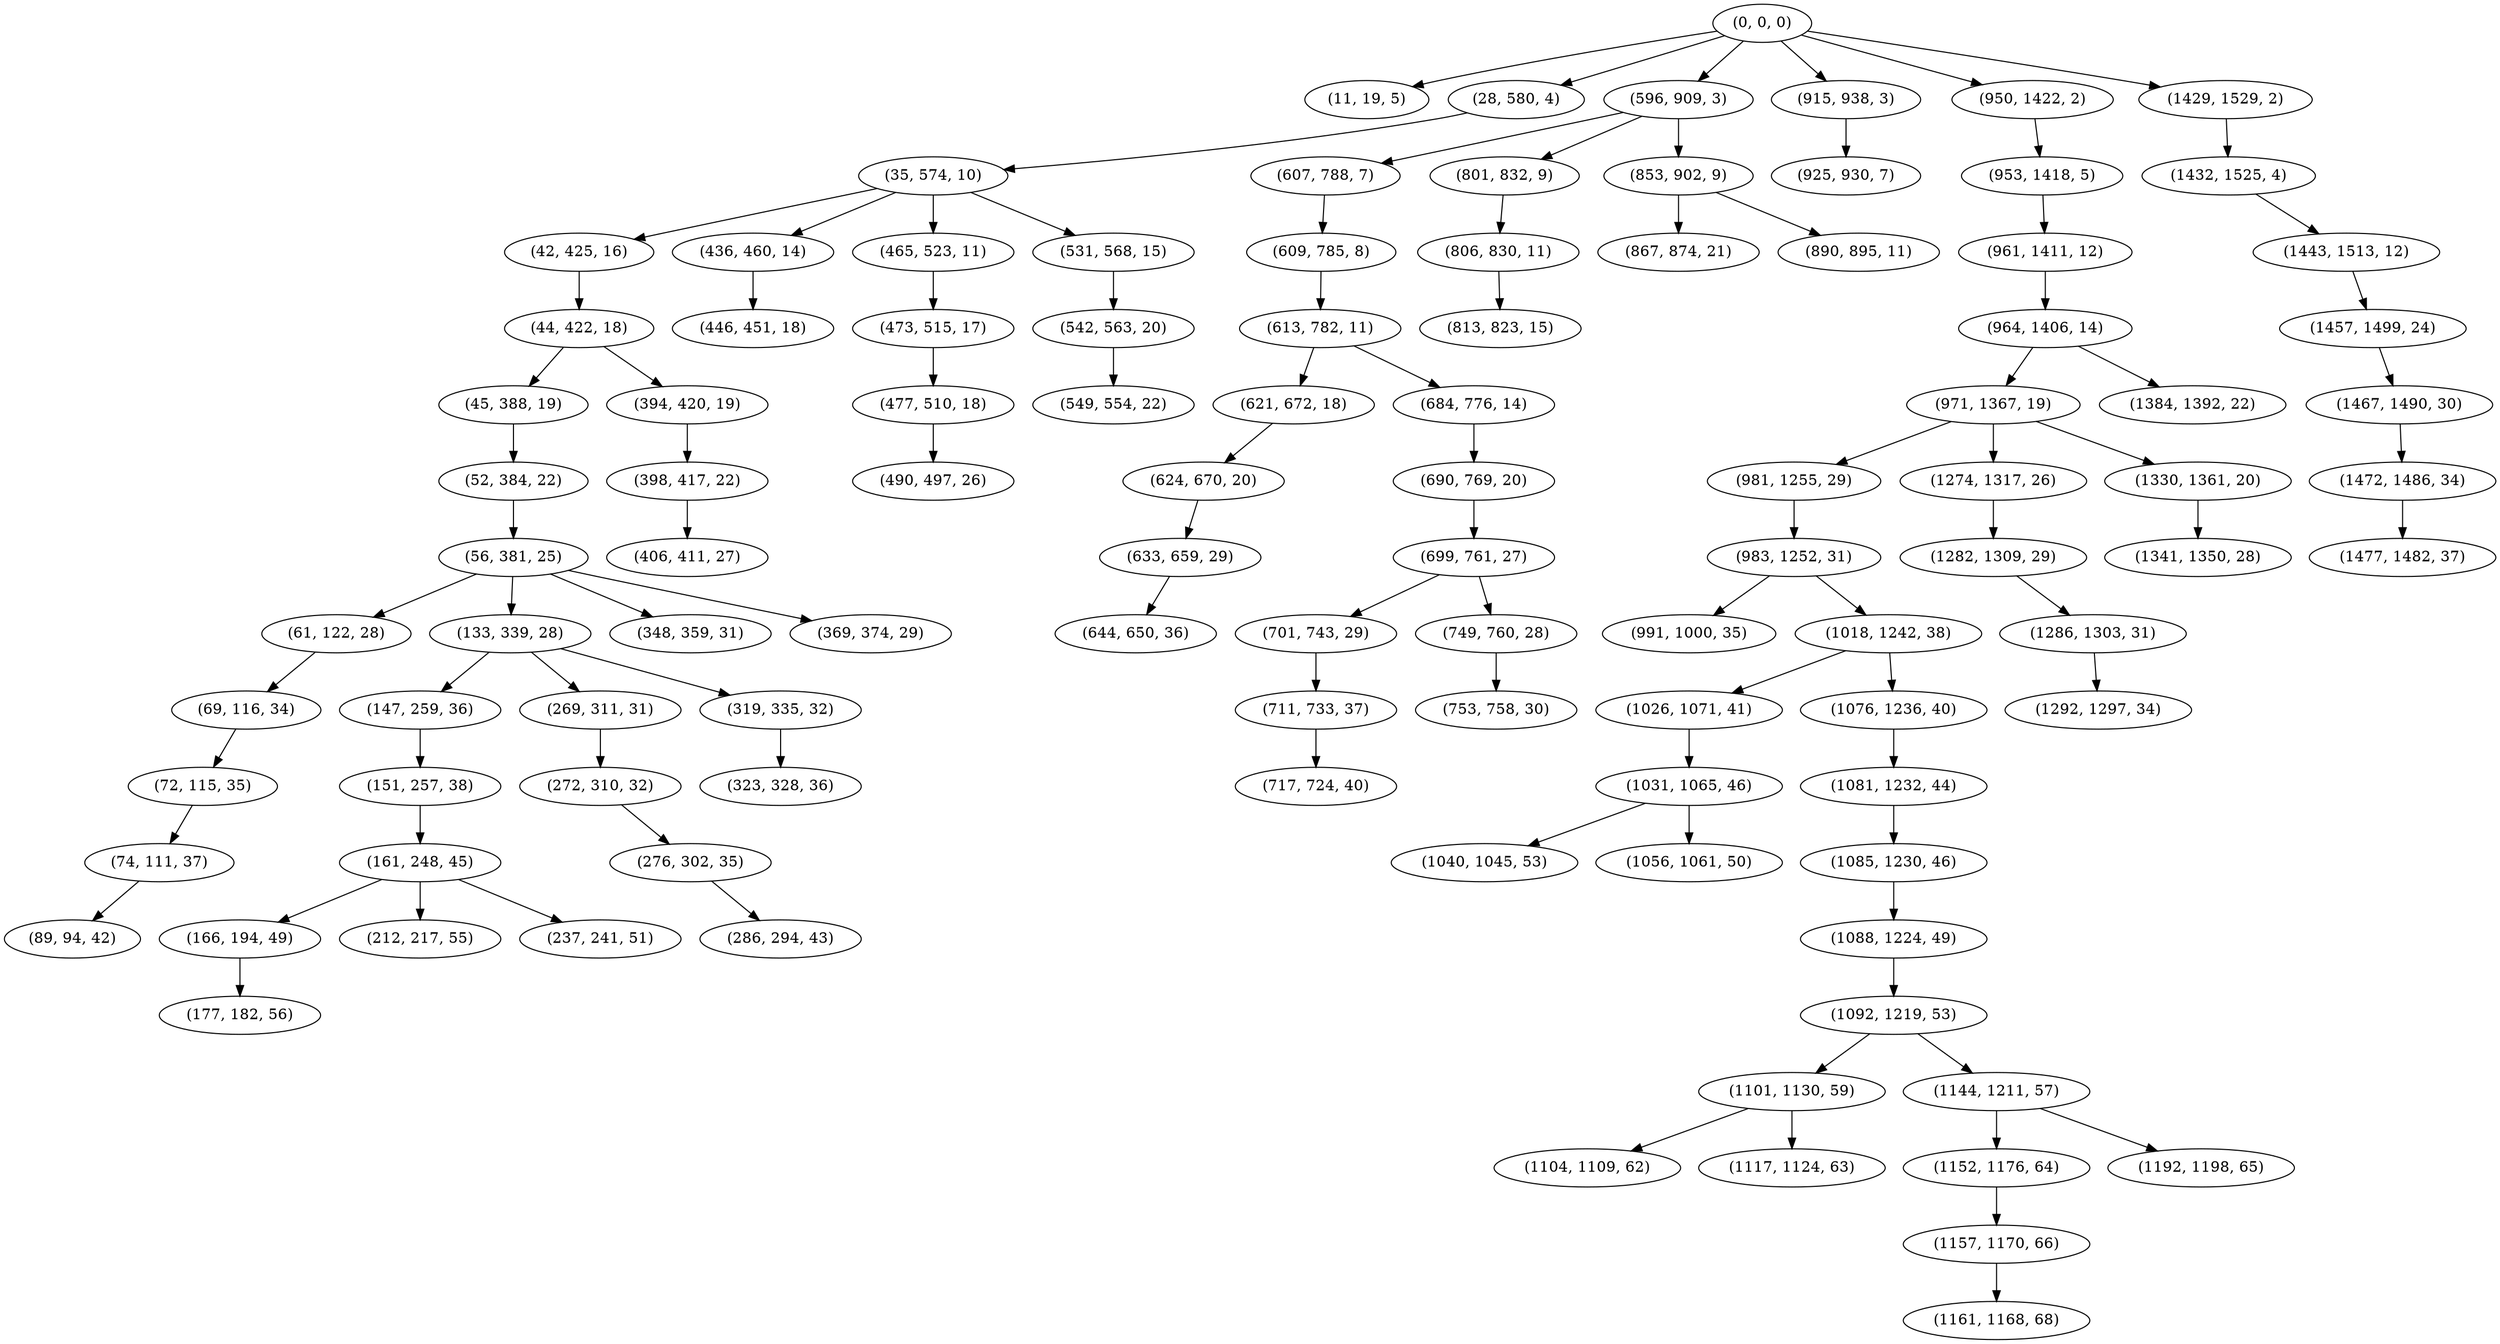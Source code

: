 digraph tree {
    "(0, 0, 0)";
    "(11, 19, 5)";
    "(28, 580, 4)";
    "(35, 574, 10)";
    "(42, 425, 16)";
    "(44, 422, 18)";
    "(45, 388, 19)";
    "(52, 384, 22)";
    "(56, 381, 25)";
    "(61, 122, 28)";
    "(69, 116, 34)";
    "(72, 115, 35)";
    "(74, 111, 37)";
    "(89, 94, 42)";
    "(133, 339, 28)";
    "(147, 259, 36)";
    "(151, 257, 38)";
    "(161, 248, 45)";
    "(166, 194, 49)";
    "(177, 182, 56)";
    "(212, 217, 55)";
    "(237, 241, 51)";
    "(269, 311, 31)";
    "(272, 310, 32)";
    "(276, 302, 35)";
    "(286, 294, 43)";
    "(319, 335, 32)";
    "(323, 328, 36)";
    "(348, 359, 31)";
    "(369, 374, 29)";
    "(394, 420, 19)";
    "(398, 417, 22)";
    "(406, 411, 27)";
    "(436, 460, 14)";
    "(446, 451, 18)";
    "(465, 523, 11)";
    "(473, 515, 17)";
    "(477, 510, 18)";
    "(490, 497, 26)";
    "(531, 568, 15)";
    "(542, 563, 20)";
    "(549, 554, 22)";
    "(596, 909, 3)";
    "(607, 788, 7)";
    "(609, 785, 8)";
    "(613, 782, 11)";
    "(621, 672, 18)";
    "(624, 670, 20)";
    "(633, 659, 29)";
    "(644, 650, 36)";
    "(684, 776, 14)";
    "(690, 769, 20)";
    "(699, 761, 27)";
    "(701, 743, 29)";
    "(711, 733, 37)";
    "(717, 724, 40)";
    "(749, 760, 28)";
    "(753, 758, 30)";
    "(801, 832, 9)";
    "(806, 830, 11)";
    "(813, 823, 15)";
    "(853, 902, 9)";
    "(867, 874, 21)";
    "(890, 895, 11)";
    "(915, 938, 3)";
    "(925, 930, 7)";
    "(950, 1422, 2)";
    "(953, 1418, 5)";
    "(961, 1411, 12)";
    "(964, 1406, 14)";
    "(971, 1367, 19)";
    "(981, 1255, 29)";
    "(983, 1252, 31)";
    "(991, 1000, 35)";
    "(1018, 1242, 38)";
    "(1026, 1071, 41)";
    "(1031, 1065, 46)";
    "(1040, 1045, 53)";
    "(1056, 1061, 50)";
    "(1076, 1236, 40)";
    "(1081, 1232, 44)";
    "(1085, 1230, 46)";
    "(1088, 1224, 49)";
    "(1092, 1219, 53)";
    "(1101, 1130, 59)";
    "(1104, 1109, 62)";
    "(1117, 1124, 63)";
    "(1144, 1211, 57)";
    "(1152, 1176, 64)";
    "(1157, 1170, 66)";
    "(1161, 1168, 68)";
    "(1192, 1198, 65)";
    "(1274, 1317, 26)";
    "(1282, 1309, 29)";
    "(1286, 1303, 31)";
    "(1292, 1297, 34)";
    "(1330, 1361, 20)";
    "(1341, 1350, 28)";
    "(1384, 1392, 22)";
    "(1429, 1529, 2)";
    "(1432, 1525, 4)";
    "(1443, 1513, 12)";
    "(1457, 1499, 24)";
    "(1467, 1490, 30)";
    "(1472, 1486, 34)";
    "(1477, 1482, 37)";
    "(0, 0, 0)" -> "(11, 19, 5)";
    "(0, 0, 0)" -> "(28, 580, 4)";
    "(0, 0, 0)" -> "(596, 909, 3)";
    "(0, 0, 0)" -> "(915, 938, 3)";
    "(0, 0, 0)" -> "(950, 1422, 2)";
    "(0, 0, 0)" -> "(1429, 1529, 2)";
    "(28, 580, 4)" -> "(35, 574, 10)";
    "(35, 574, 10)" -> "(42, 425, 16)";
    "(35, 574, 10)" -> "(436, 460, 14)";
    "(35, 574, 10)" -> "(465, 523, 11)";
    "(35, 574, 10)" -> "(531, 568, 15)";
    "(42, 425, 16)" -> "(44, 422, 18)";
    "(44, 422, 18)" -> "(45, 388, 19)";
    "(44, 422, 18)" -> "(394, 420, 19)";
    "(45, 388, 19)" -> "(52, 384, 22)";
    "(52, 384, 22)" -> "(56, 381, 25)";
    "(56, 381, 25)" -> "(61, 122, 28)";
    "(56, 381, 25)" -> "(133, 339, 28)";
    "(56, 381, 25)" -> "(348, 359, 31)";
    "(56, 381, 25)" -> "(369, 374, 29)";
    "(61, 122, 28)" -> "(69, 116, 34)";
    "(69, 116, 34)" -> "(72, 115, 35)";
    "(72, 115, 35)" -> "(74, 111, 37)";
    "(74, 111, 37)" -> "(89, 94, 42)";
    "(133, 339, 28)" -> "(147, 259, 36)";
    "(133, 339, 28)" -> "(269, 311, 31)";
    "(133, 339, 28)" -> "(319, 335, 32)";
    "(147, 259, 36)" -> "(151, 257, 38)";
    "(151, 257, 38)" -> "(161, 248, 45)";
    "(161, 248, 45)" -> "(166, 194, 49)";
    "(161, 248, 45)" -> "(212, 217, 55)";
    "(161, 248, 45)" -> "(237, 241, 51)";
    "(166, 194, 49)" -> "(177, 182, 56)";
    "(269, 311, 31)" -> "(272, 310, 32)";
    "(272, 310, 32)" -> "(276, 302, 35)";
    "(276, 302, 35)" -> "(286, 294, 43)";
    "(319, 335, 32)" -> "(323, 328, 36)";
    "(394, 420, 19)" -> "(398, 417, 22)";
    "(398, 417, 22)" -> "(406, 411, 27)";
    "(436, 460, 14)" -> "(446, 451, 18)";
    "(465, 523, 11)" -> "(473, 515, 17)";
    "(473, 515, 17)" -> "(477, 510, 18)";
    "(477, 510, 18)" -> "(490, 497, 26)";
    "(531, 568, 15)" -> "(542, 563, 20)";
    "(542, 563, 20)" -> "(549, 554, 22)";
    "(596, 909, 3)" -> "(607, 788, 7)";
    "(596, 909, 3)" -> "(801, 832, 9)";
    "(596, 909, 3)" -> "(853, 902, 9)";
    "(607, 788, 7)" -> "(609, 785, 8)";
    "(609, 785, 8)" -> "(613, 782, 11)";
    "(613, 782, 11)" -> "(621, 672, 18)";
    "(613, 782, 11)" -> "(684, 776, 14)";
    "(621, 672, 18)" -> "(624, 670, 20)";
    "(624, 670, 20)" -> "(633, 659, 29)";
    "(633, 659, 29)" -> "(644, 650, 36)";
    "(684, 776, 14)" -> "(690, 769, 20)";
    "(690, 769, 20)" -> "(699, 761, 27)";
    "(699, 761, 27)" -> "(701, 743, 29)";
    "(699, 761, 27)" -> "(749, 760, 28)";
    "(701, 743, 29)" -> "(711, 733, 37)";
    "(711, 733, 37)" -> "(717, 724, 40)";
    "(749, 760, 28)" -> "(753, 758, 30)";
    "(801, 832, 9)" -> "(806, 830, 11)";
    "(806, 830, 11)" -> "(813, 823, 15)";
    "(853, 902, 9)" -> "(867, 874, 21)";
    "(853, 902, 9)" -> "(890, 895, 11)";
    "(915, 938, 3)" -> "(925, 930, 7)";
    "(950, 1422, 2)" -> "(953, 1418, 5)";
    "(953, 1418, 5)" -> "(961, 1411, 12)";
    "(961, 1411, 12)" -> "(964, 1406, 14)";
    "(964, 1406, 14)" -> "(971, 1367, 19)";
    "(964, 1406, 14)" -> "(1384, 1392, 22)";
    "(971, 1367, 19)" -> "(981, 1255, 29)";
    "(971, 1367, 19)" -> "(1274, 1317, 26)";
    "(971, 1367, 19)" -> "(1330, 1361, 20)";
    "(981, 1255, 29)" -> "(983, 1252, 31)";
    "(983, 1252, 31)" -> "(991, 1000, 35)";
    "(983, 1252, 31)" -> "(1018, 1242, 38)";
    "(1018, 1242, 38)" -> "(1026, 1071, 41)";
    "(1018, 1242, 38)" -> "(1076, 1236, 40)";
    "(1026, 1071, 41)" -> "(1031, 1065, 46)";
    "(1031, 1065, 46)" -> "(1040, 1045, 53)";
    "(1031, 1065, 46)" -> "(1056, 1061, 50)";
    "(1076, 1236, 40)" -> "(1081, 1232, 44)";
    "(1081, 1232, 44)" -> "(1085, 1230, 46)";
    "(1085, 1230, 46)" -> "(1088, 1224, 49)";
    "(1088, 1224, 49)" -> "(1092, 1219, 53)";
    "(1092, 1219, 53)" -> "(1101, 1130, 59)";
    "(1092, 1219, 53)" -> "(1144, 1211, 57)";
    "(1101, 1130, 59)" -> "(1104, 1109, 62)";
    "(1101, 1130, 59)" -> "(1117, 1124, 63)";
    "(1144, 1211, 57)" -> "(1152, 1176, 64)";
    "(1144, 1211, 57)" -> "(1192, 1198, 65)";
    "(1152, 1176, 64)" -> "(1157, 1170, 66)";
    "(1157, 1170, 66)" -> "(1161, 1168, 68)";
    "(1274, 1317, 26)" -> "(1282, 1309, 29)";
    "(1282, 1309, 29)" -> "(1286, 1303, 31)";
    "(1286, 1303, 31)" -> "(1292, 1297, 34)";
    "(1330, 1361, 20)" -> "(1341, 1350, 28)";
    "(1429, 1529, 2)" -> "(1432, 1525, 4)";
    "(1432, 1525, 4)" -> "(1443, 1513, 12)";
    "(1443, 1513, 12)" -> "(1457, 1499, 24)";
    "(1457, 1499, 24)" -> "(1467, 1490, 30)";
    "(1467, 1490, 30)" -> "(1472, 1486, 34)";
    "(1472, 1486, 34)" -> "(1477, 1482, 37)";
}
